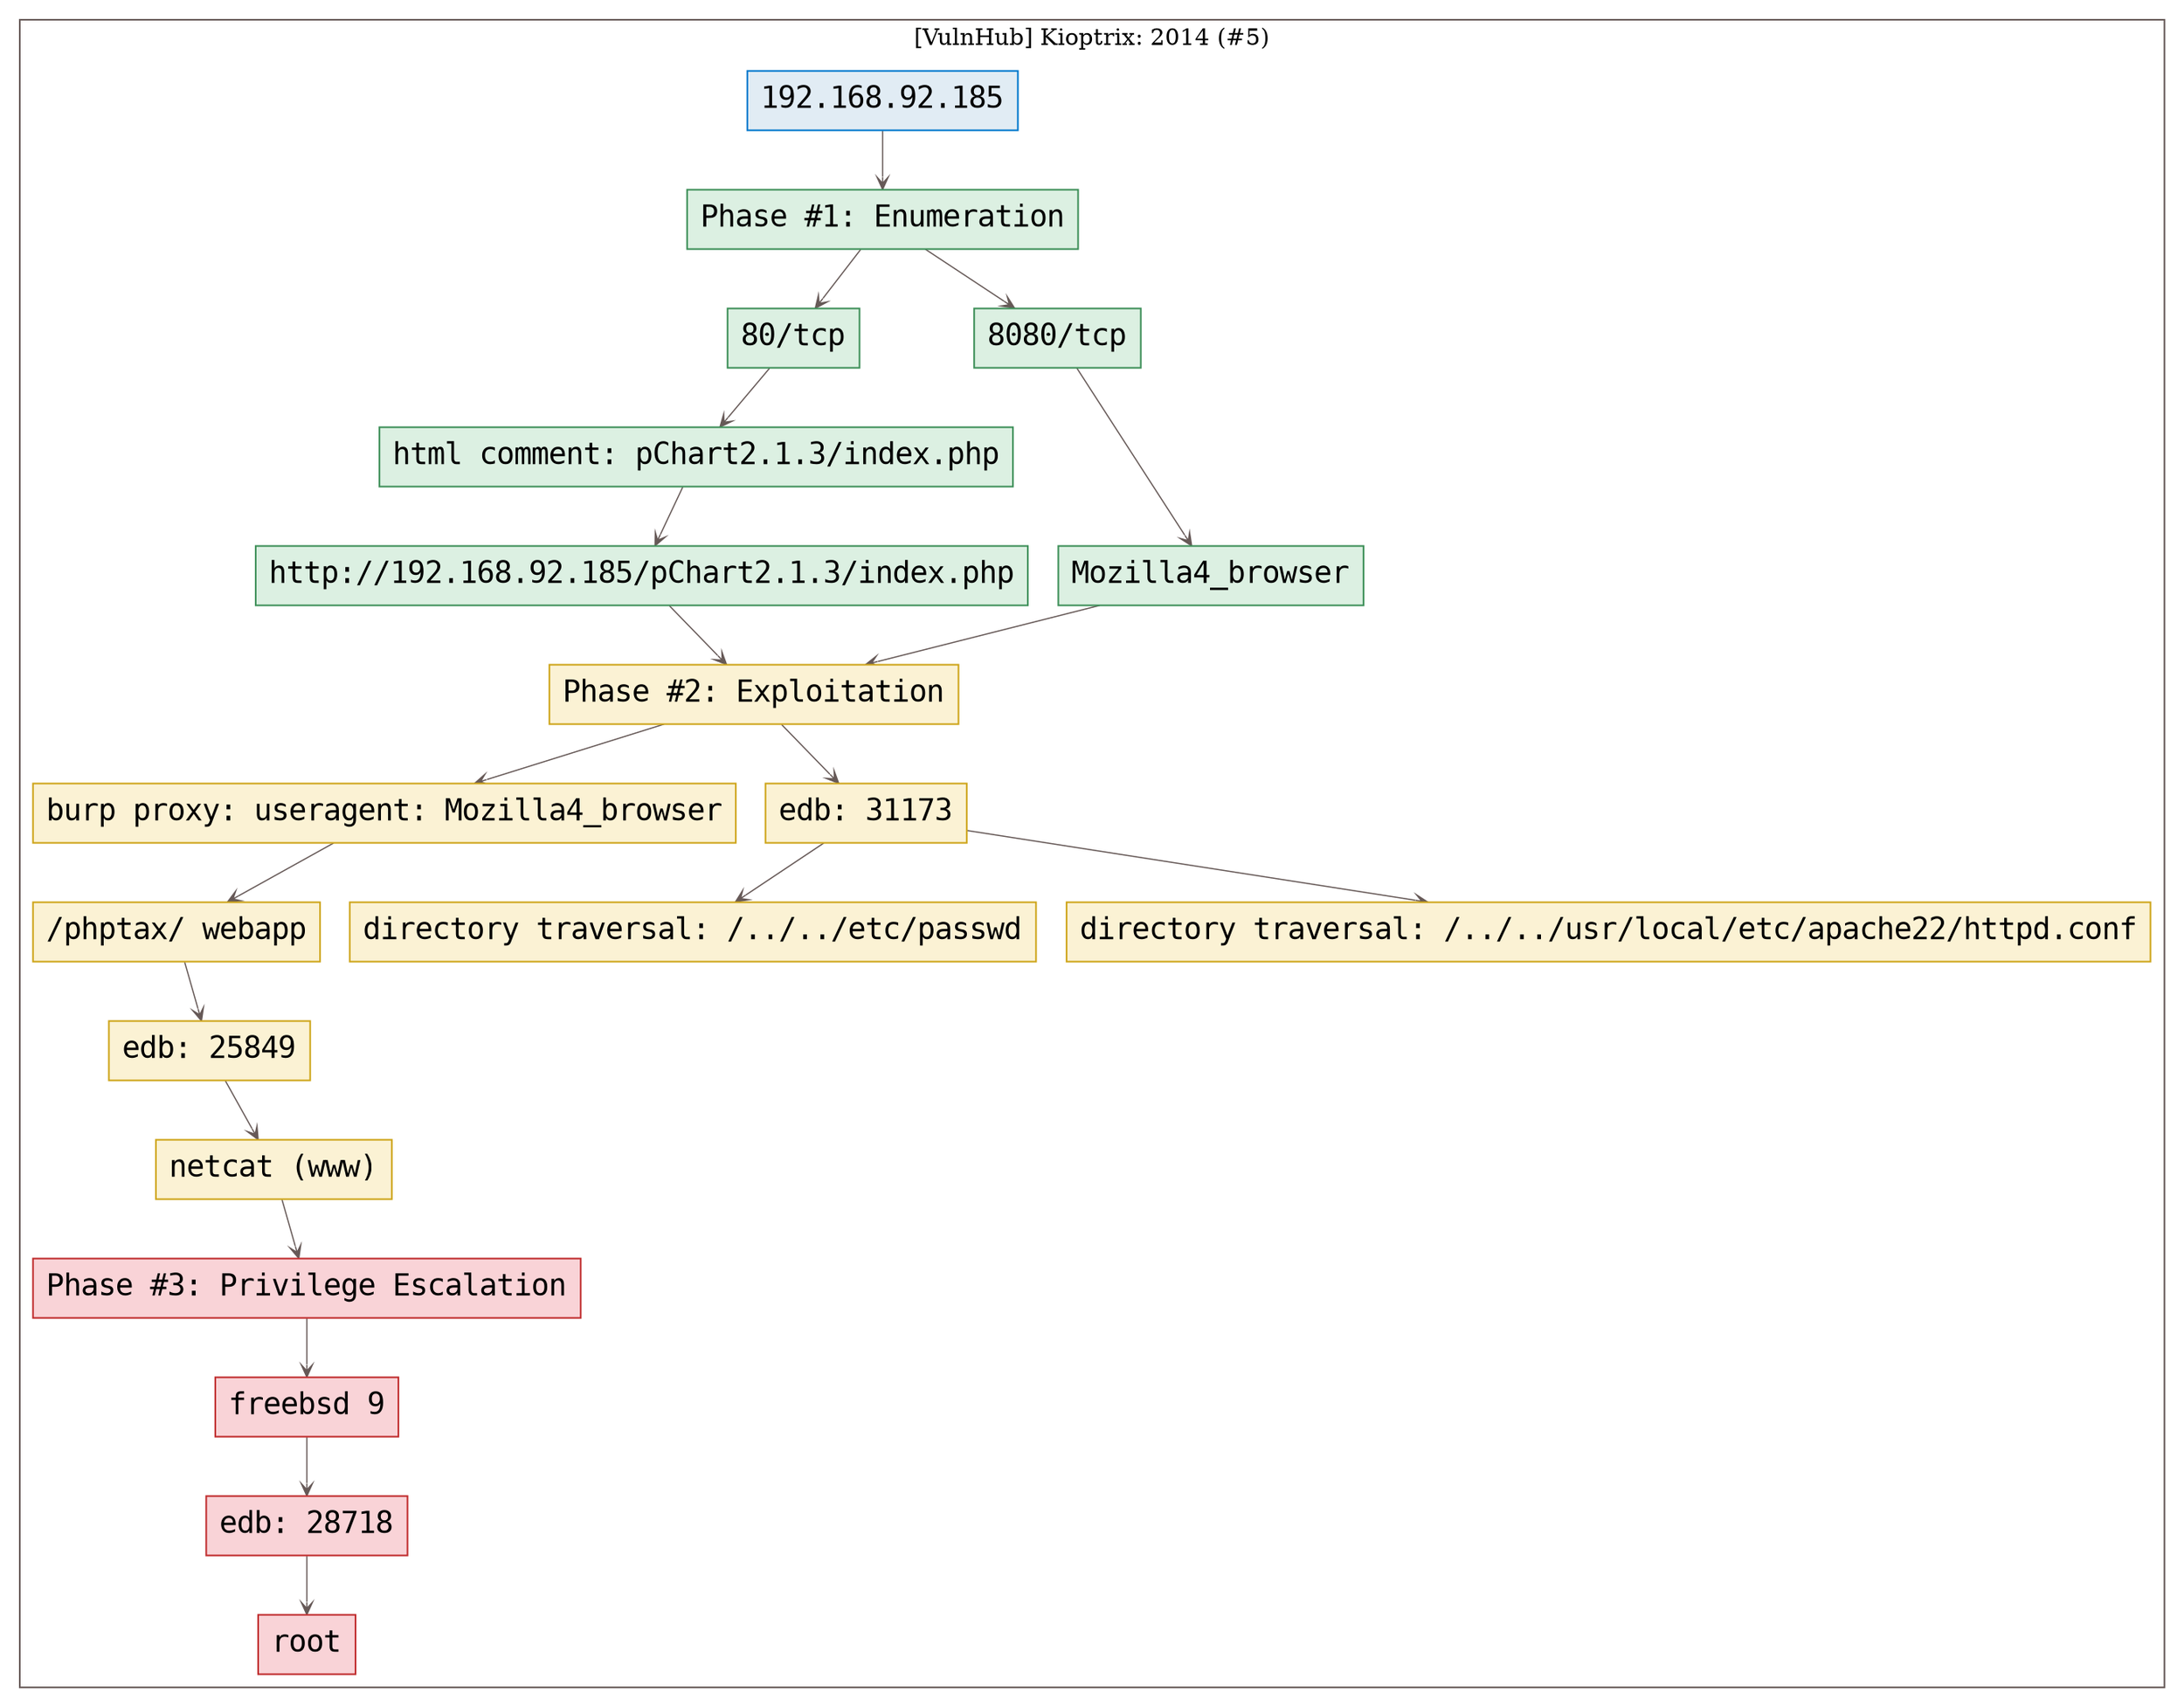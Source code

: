 digraph G {
  #rankdir=LR;
  nodesdictep=1.0; splines="line"; K=0.6; overlap=scale; fixedsize=true; resolution=72; bgcolor="#ffffff"; outputorder="edgesfirst";
  node [fontname="courier" fontsize=18 shape=box width=0.25 fillcolor="white" style="filled,solid"];
  edge [style=solid color="#665957" penwidth=0.75 arrowhead=vee arrowsize=0.75 ];

  0[label="192.168.92.185" color="#0077cc" fillcolor="#e1ecf4" tooltip="[VulnHub] Kioptrix: 2014 (#5)"];
  10[label="Mozilla4_browser" color="#3d8f58" fillcolor="#dcf0e2" tooltip="Phase #1:Enumeration"];
  11[label="burp proxy: useragent: Mozilla4_browser" color="#cea51b" fillcolor="#fbf2d4" tooltip="Phase #2:Exploitation"];
  12[label="/phptax/ webapp" color="#cea51b" fillcolor="#fbf2d4" tooltip="Phase #2:Exploitation"];
  13[label="edb: 25849" color="#cea51b" fillcolor="#fbf2d4" tooltip="Phase #2:Exploitation"];
  14[label="netcat (www)" color="#cea51b" fillcolor="#fbf2d4" tooltip="Phase #2:Exploitation"];
  15[label="Phase #3: Privilege Escalation" color="#c02d2e" fillcolor="#f9d3d7" tooltip="Phase #3:Privilege Escalation"];
  16[label="freebsd 9" color="#c02d2e" fillcolor="#f9d3d7" tooltip="Phase #3:Privilege Escalation"];
  17[label="edb: 28718" color="#c02d2e" fillcolor="#f9d3d7" tooltip="Phase #3:Privilege Escalation"];
  18[label="root" color="#c02d2e" fillcolor="#f9d3d7" tooltip="Phase #3:Privilege Escalation"];
  1[label="Phase #1: Enumeration" color="#3d8f58" fillcolor="#dcf0e2" tooltip="Phase #1:Enumeration"];
  2[label="80/tcp" color="#3d8f58" fillcolor="#dcf0e2" tooltip="Phase #1:Enumeration"];
  3[label="html comment: pChart2.1.3/index.php" color="#3d8f58" fillcolor="#dcf0e2" tooltip="Phase #1:Enumeration"];
  4[label="http://192.168.92.185/pChart2.1.3/index.php" color="#3d8f58" fillcolor="#dcf0e2" tooltip="Phase #1:Enumeration"];
  5[label="Phase #2: Exploitation" color="#cea51b" fillcolor="#fbf2d4" tooltip="Phase #2:Exploitation"];
  6[label="edb: 31173" color="#cea51b" fillcolor="#fbf2d4" tooltip="Phase #2:Exploitation"];
  7[label="directory traversal: /../../etc/passwd" color="#cea51b" fillcolor="#fbf2d4" tooltip="Phase #2:Exploitation"];
  8[label="directory traversal: /../../usr/local/etc/apache22/httpd.conf" color="#cea51b" fillcolor="#fbf2d4" tooltip="Phase #2:Exploitation"];
  9[label="8080/tcp" color="#3d8f58" fillcolor="#dcf0e2" tooltip="Phase #1:Enumeration"];

  subgraph cluster_0 {
    node [style="filled,solid"];
    label = "[VulnHub] Kioptrix: 2014 (#5)";
    color = "#665957";
    0 -> 1 [color="#665957"];
    1 -> 2 [color="#665957"];
    1 -> 9 [color="#665957"];
    10 -> 5 [color="#665957"];
    11 -> 12 [color="#665957"];
    12 -> 13 [color="#665957"];
    13 -> 14 [color="#665957"];
    14 -> 15 [color="#665957"];
    15 -> 16 [color="#665957"];
    16 -> 17 [color="#665957"];
    17 -> 18 [color="#665957"];
    2 -> 3 [color="#665957"];
    3 -> 4 [color="#665957"];
    4 -> 5 [color="#665957"];
    5 -> 11 [color="#665957"];
    5 -> 6 [color="#665957"];
    6 -> 7 [color="#665957"];
    6 -> 8 [color="#665957"];
    9 -> 10 [color="#665957"];
  }
}
